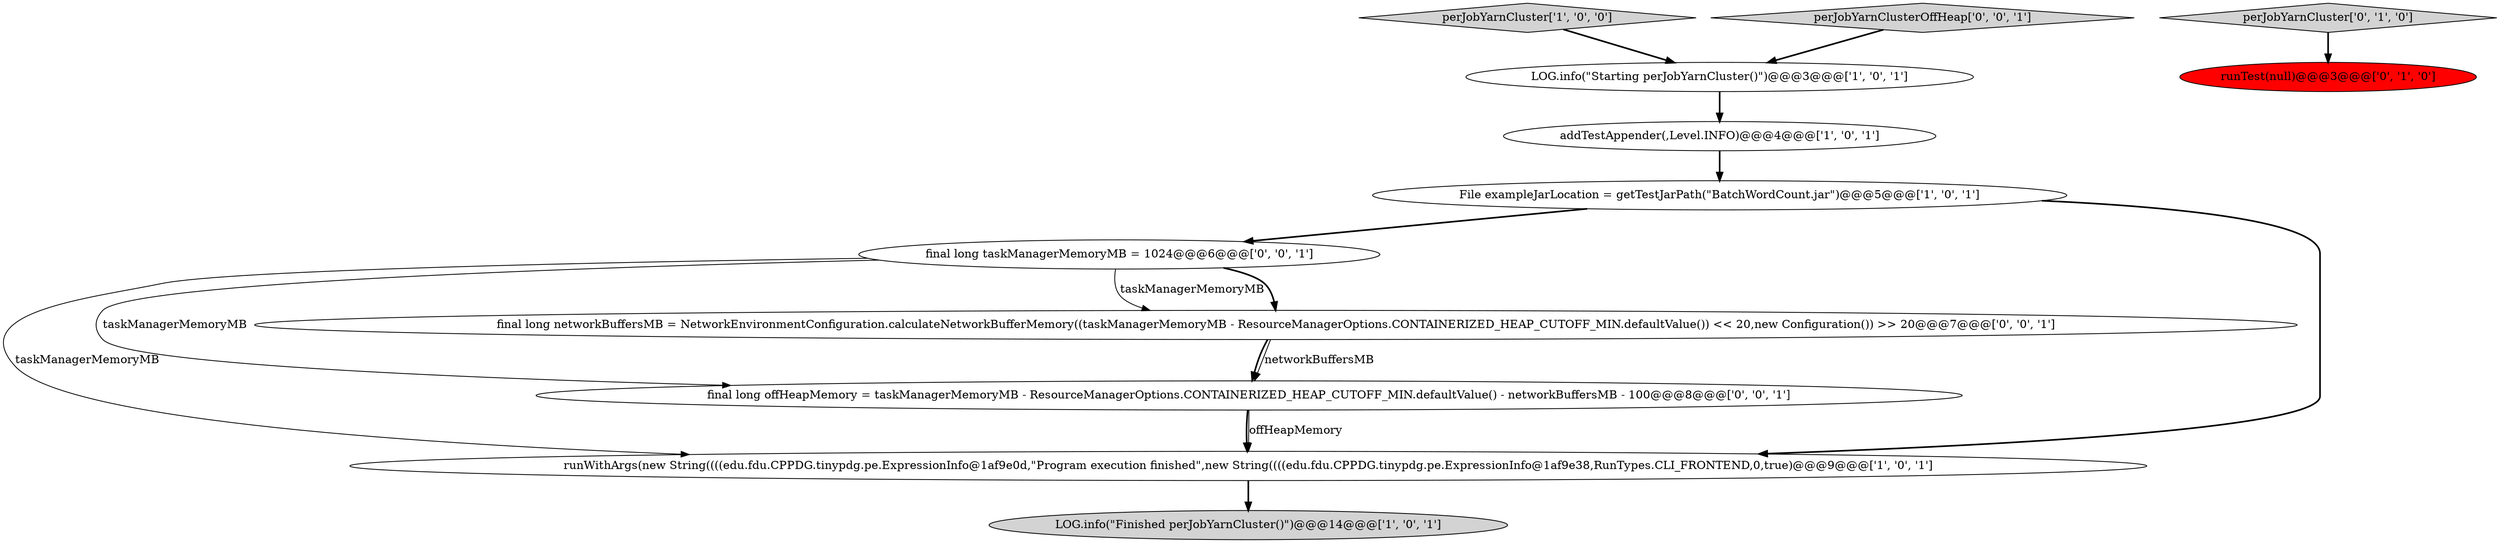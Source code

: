 digraph {
4 [style = filled, label = "LOG.info(\"Finished perJobYarnCluster()\")@@@14@@@['1', '0', '1']", fillcolor = lightgray, shape = ellipse image = "AAA0AAABBB1BBB"];
5 [style = filled, label = "perJobYarnCluster['1', '0', '0']", fillcolor = lightgray, shape = diamond image = "AAA0AAABBB1BBB"];
6 [style = filled, label = "perJobYarnCluster['0', '1', '0']", fillcolor = lightgray, shape = diamond image = "AAA0AAABBB2BBB"];
2 [style = filled, label = "LOG.info(\"Starting perJobYarnCluster()\")@@@3@@@['1', '0', '1']", fillcolor = white, shape = ellipse image = "AAA0AAABBB1BBB"];
10 [style = filled, label = "final long taskManagerMemoryMB = 1024@@@6@@@['0', '0', '1']", fillcolor = white, shape = ellipse image = "AAA0AAABBB3BBB"];
3 [style = filled, label = "File exampleJarLocation = getTestJarPath(\"BatchWordCount.jar\")@@@5@@@['1', '0', '1']", fillcolor = white, shape = ellipse image = "AAA0AAABBB1BBB"];
9 [style = filled, label = "perJobYarnClusterOffHeap['0', '0', '1']", fillcolor = lightgray, shape = diamond image = "AAA0AAABBB3BBB"];
7 [style = filled, label = "runTest(null)@@@3@@@['0', '1', '0']", fillcolor = red, shape = ellipse image = "AAA1AAABBB2BBB"];
1 [style = filled, label = "runWithArgs(new String((((edu.fdu.CPPDG.tinypdg.pe.ExpressionInfo@1af9e0d,\"Program execution finished\",new String((((edu.fdu.CPPDG.tinypdg.pe.ExpressionInfo@1af9e38,RunTypes.CLI_FRONTEND,0,true)@@@9@@@['1', '0', '1']", fillcolor = white, shape = ellipse image = "AAA0AAABBB1BBB"];
0 [style = filled, label = "addTestAppender(,Level.INFO)@@@4@@@['1', '0', '1']", fillcolor = white, shape = ellipse image = "AAA0AAABBB1BBB"];
8 [style = filled, label = "final long offHeapMemory = taskManagerMemoryMB - ResourceManagerOptions.CONTAINERIZED_HEAP_CUTOFF_MIN.defaultValue() - networkBuffersMB - 100@@@8@@@['0', '0', '1']", fillcolor = white, shape = ellipse image = "AAA0AAABBB3BBB"];
11 [style = filled, label = "final long networkBuffersMB = NetworkEnvironmentConfiguration.calculateNetworkBufferMemory((taskManagerMemoryMB - ResourceManagerOptions.CONTAINERIZED_HEAP_CUTOFF_MIN.defaultValue()) << 20,new Configuration()) >> 20@@@7@@@['0', '0', '1']", fillcolor = white, shape = ellipse image = "AAA0AAABBB3BBB"];
0->3 [style = bold, label=""];
8->1 [style = bold, label=""];
3->10 [style = bold, label=""];
11->8 [style = bold, label=""];
8->1 [style = solid, label="offHeapMemory"];
5->2 [style = bold, label=""];
1->4 [style = bold, label=""];
2->0 [style = bold, label=""];
6->7 [style = bold, label=""];
3->1 [style = bold, label=""];
10->1 [style = solid, label="taskManagerMemoryMB"];
9->2 [style = bold, label=""];
10->11 [style = solid, label="taskManagerMemoryMB"];
10->8 [style = solid, label="taskManagerMemoryMB"];
11->8 [style = solid, label="networkBuffersMB"];
10->11 [style = bold, label=""];
}
